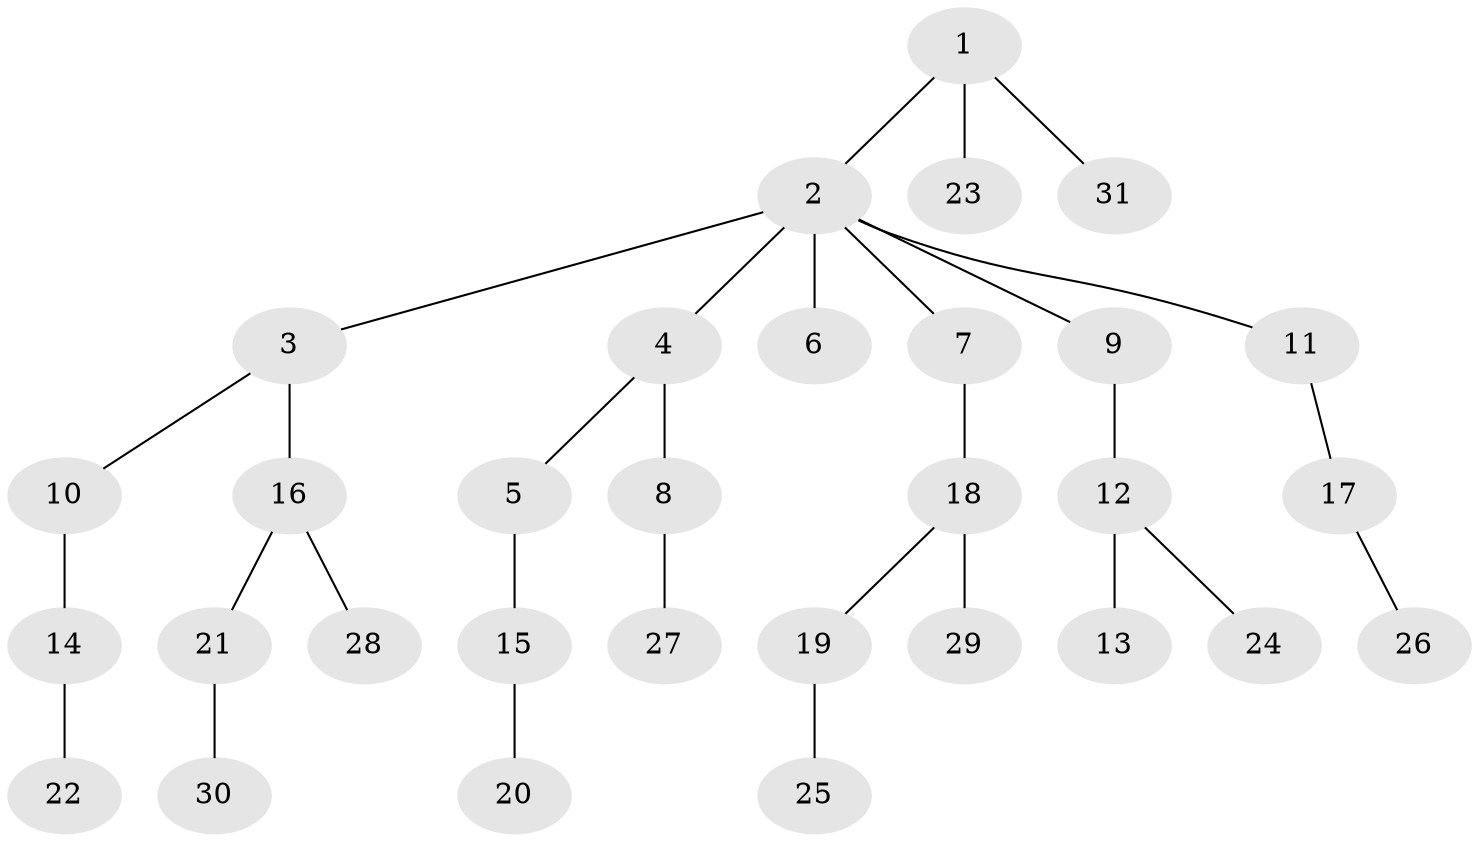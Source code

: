 // original degree distribution, {4: 0.06557377049180328, 7: 0.01639344262295082, 5: 0.04918032786885246, 1: 0.5245901639344263, 2: 0.21311475409836064, 3: 0.13114754098360656}
// Generated by graph-tools (version 1.1) at 2025/36/03/09/25 02:36:41]
// undirected, 31 vertices, 30 edges
graph export_dot {
graph [start="1"]
  node [color=gray90,style=filled];
  1;
  2;
  3;
  4;
  5;
  6;
  7;
  8;
  9;
  10;
  11;
  12;
  13;
  14;
  15;
  16;
  17;
  18;
  19;
  20;
  21;
  22;
  23;
  24;
  25;
  26;
  27;
  28;
  29;
  30;
  31;
  1 -- 2 [weight=1.0];
  1 -- 23 [weight=1.0];
  1 -- 31 [weight=1.0];
  2 -- 3 [weight=1.0];
  2 -- 4 [weight=2.0];
  2 -- 6 [weight=1.0];
  2 -- 7 [weight=1.0];
  2 -- 9 [weight=1.0];
  2 -- 11 [weight=1.0];
  3 -- 10 [weight=1.0];
  3 -- 16 [weight=1.0];
  4 -- 5 [weight=1.0];
  4 -- 8 [weight=1.0];
  5 -- 15 [weight=1.0];
  7 -- 18 [weight=2.0];
  8 -- 27 [weight=1.0];
  9 -- 12 [weight=1.0];
  10 -- 14 [weight=2.0];
  11 -- 17 [weight=1.0];
  12 -- 13 [weight=1.0];
  12 -- 24 [weight=1.0];
  14 -- 22 [weight=1.0];
  15 -- 20 [weight=1.0];
  16 -- 21 [weight=1.0];
  16 -- 28 [weight=1.0];
  17 -- 26 [weight=1.0];
  18 -- 19 [weight=1.0];
  18 -- 29 [weight=1.0];
  19 -- 25 [weight=2.0];
  21 -- 30 [weight=1.0];
}
